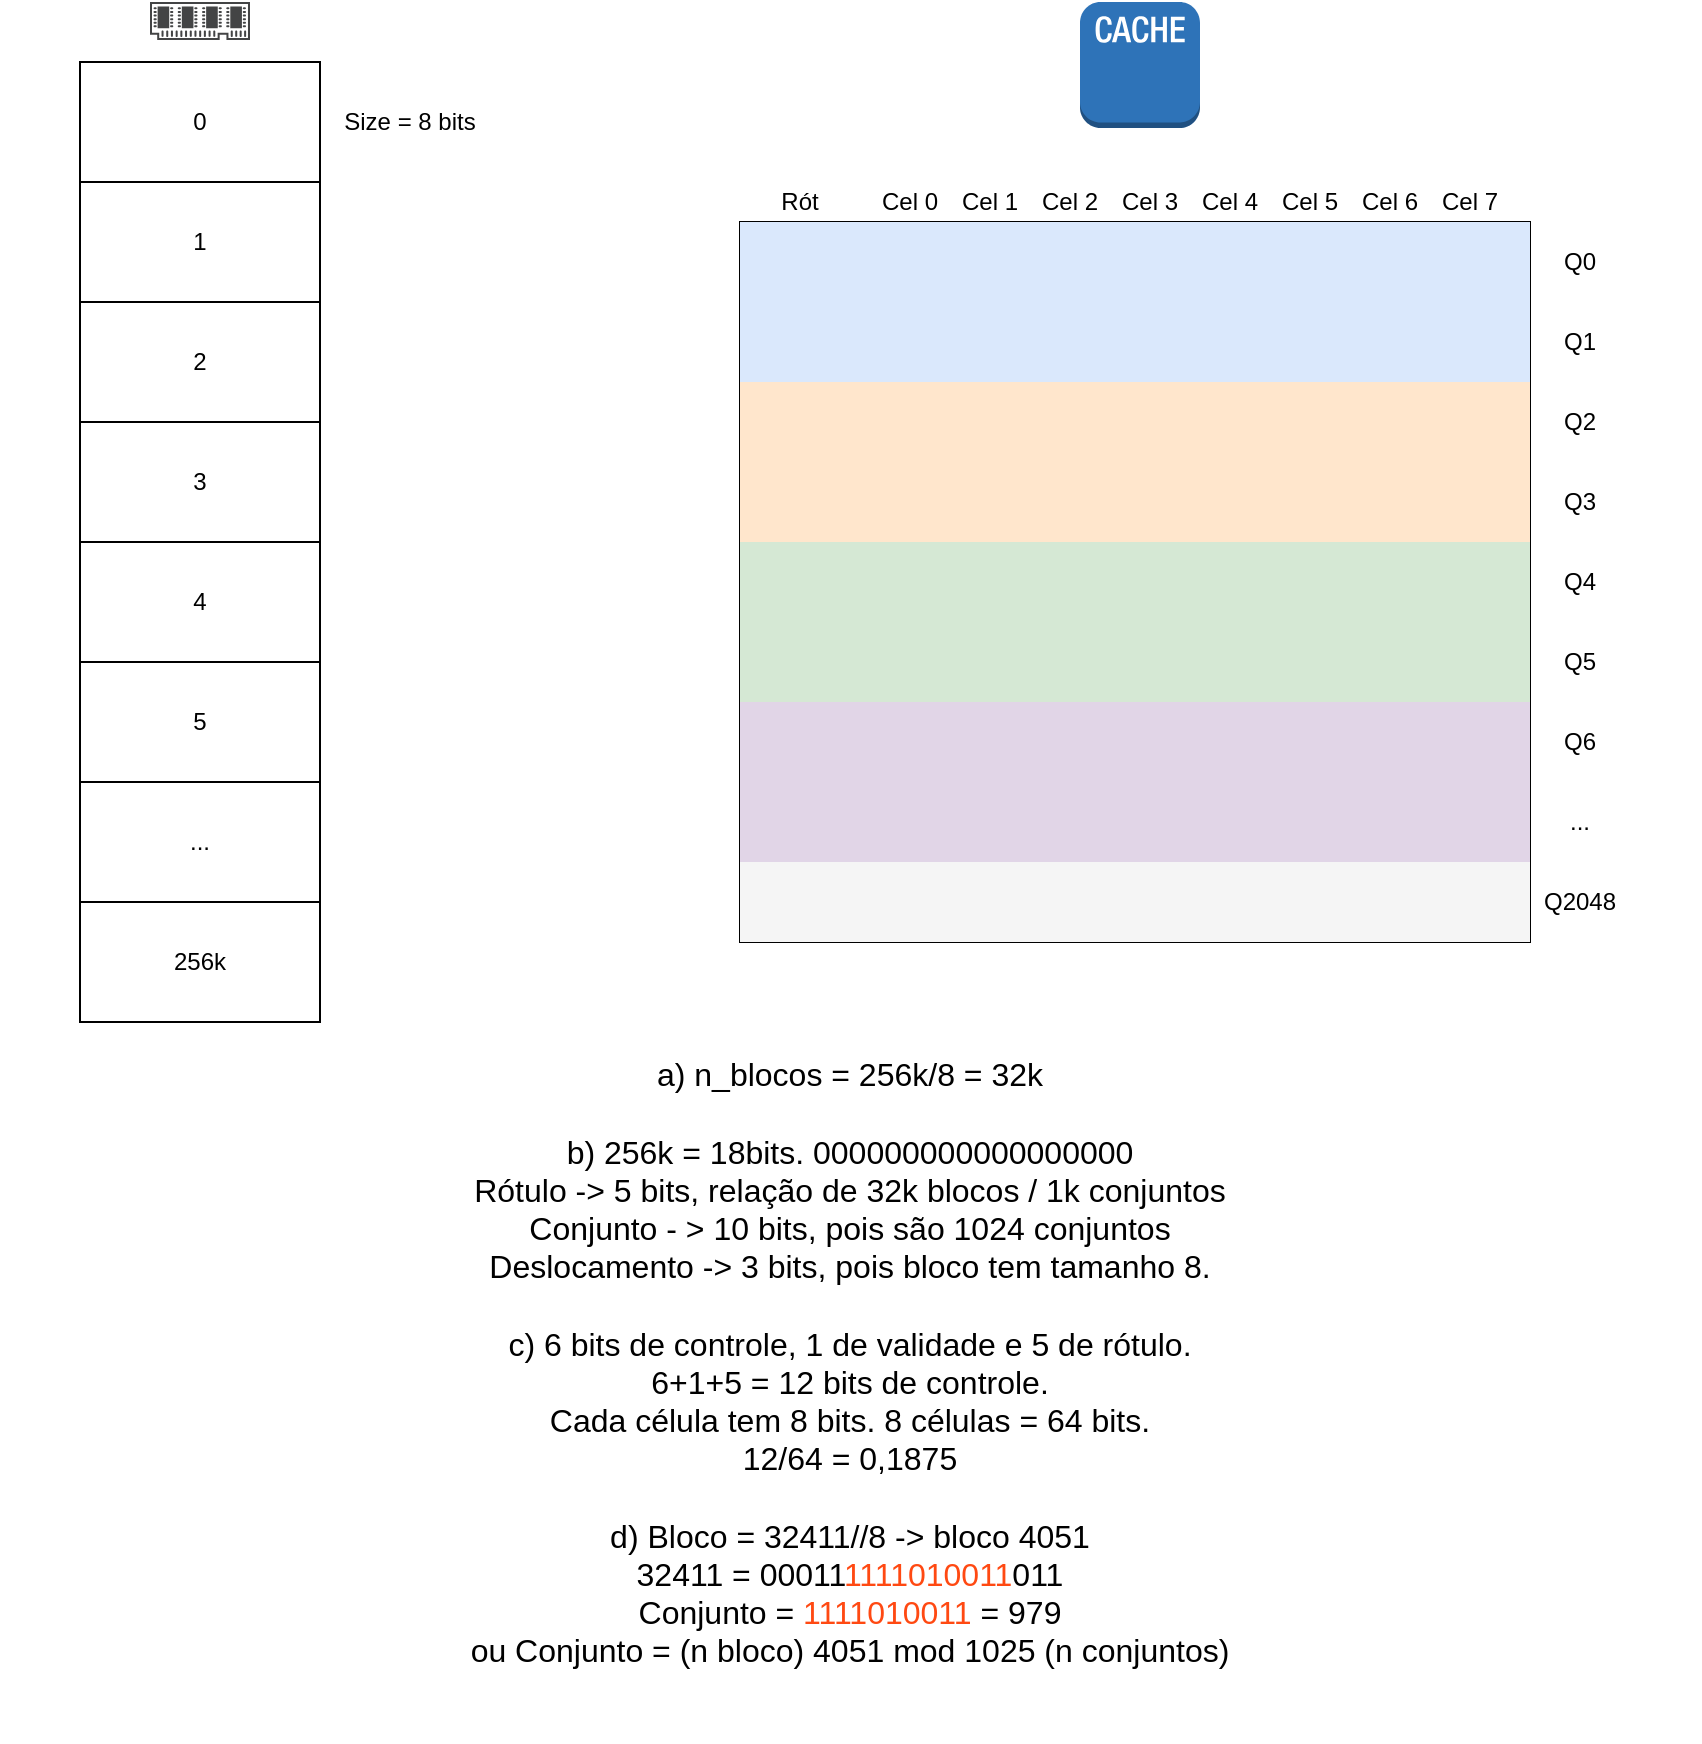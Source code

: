 <mxfile version="14.5.1" type="device"><diagram id="jD6yHwdARtaTqzD1Wf8G" name="Page-1"><mxGraphModel dx="1102" dy="799" grid="1" gridSize="10" guides="1" tooltips="1" connect="1" arrows="1" fold="1" page="1" pageScale="1" pageWidth="850" pageHeight="1100" math="0" shadow="0"><root><mxCell id="0"/><mxCell id="1" parent="0"/><mxCell id="wRS_do7XAffLzEiV3wVF-1" value="0" style="rounded=0;whiteSpace=wrap;html=1;" parent="1" vertex="1"><mxGeometry x="40" y="40" width="120" height="60" as="geometry"/></mxCell><mxCell id="wRS_do7XAffLzEiV3wVF-2" value="1" style="rounded=0;whiteSpace=wrap;html=1;" parent="1" vertex="1"><mxGeometry x="40" y="100" width="120" height="60" as="geometry"/></mxCell><mxCell id="wRS_do7XAffLzEiV3wVF-4" value="2" style="rounded=0;whiteSpace=wrap;html=1;" parent="1" vertex="1"><mxGeometry x="40" y="160" width="120" height="60" as="geometry"/></mxCell><mxCell id="wRS_do7XAffLzEiV3wVF-5" value="3" style="rounded=0;whiteSpace=wrap;html=1;" parent="1" vertex="1"><mxGeometry x="40" y="220" width="120" height="60" as="geometry"/></mxCell><mxCell id="wRS_do7XAffLzEiV3wVF-6" value="4" style="rounded=0;whiteSpace=wrap;html=1;" parent="1" vertex="1"><mxGeometry x="40" y="280" width="120" height="60" as="geometry"/></mxCell><mxCell id="wRS_do7XAffLzEiV3wVF-7" value="5" style="rounded=0;whiteSpace=wrap;html=1;" parent="1" vertex="1"><mxGeometry x="40" y="340" width="120" height="60" as="geometry"/></mxCell><mxCell id="wRS_do7XAffLzEiV3wVF-8" value="..." style="rounded=0;whiteSpace=wrap;html=1;" parent="1" vertex="1"><mxGeometry x="40" y="400" width="120" height="60" as="geometry"/></mxCell><mxCell id="wRS_do7XAffLzEiV3wVF-9" value="256k" style="rounded=0;whiteSpace=wrap;html=1;" parent="1" vertex="1"><mxGeometry x="40" y="460" width="120" height="60" as="geometry"/></mxCell><mxCell id="wRS_do7XAffLzEiV3wVF-11" value="Size = 8 bits" style="text;html=1;strokeColor=none;fillColor=none;align=center;verticalAlign=middle;whiteSpace=wrap;rounded=0;" parent="1" vertex="1"><mxGeometry x="160" y="40" width="90" height="60" as="geometry"/></mxCell><mxCell id="wRS_do7XAffLzEiV3wVF-13" value="" style="pointerEvents=1;shadow=0;dashed=0;html=1;strokeColor=none;fillColor=#434445;aspect=fixed;labelPosition=center;verticalLabelPosition=bottom;verticalAlign=top;align=center;outlineConnect=0;shape=mxgraph.vvd.memory;" parent="1" vertex="1"><mxGeometry x="75" y="10" width="50" height="19" as="geometry"/></mxCell><mxCell id="wRS_do7XAffLzEiV3wVF-14" value="" style="outlineConnect=0;dashed=0;verticalLabelPosition=bottom;verticalAlign=top;align=center;html=1;shape=mxgraph.aws3.cache_node;fillColor=#2E73B8;gradientColor=none;" parent="1" vertex="1"><mxGeometry x="540" y="10" width="60" height="63" as="geometry"/></mxCell><mxCell id="wRS_do7XAffLzEiV3wVF-38" value="" style="shape=table;html=1;whiteSpace=wrap;startSize=0;container=1;collapsible=0;childLayout=tableLayout;" parent="1" vertex="1"><mxGeometry x="370" y="120" width="395" height="360" as="geometry"/></mxCell><mxCell id="wRS_do7XAffLzEiV3wVF-39" value="" style="shape=partialRectangle;html=1;whiteSpace=wrap;collapsible=0;dropTarget=0;pointerEvents=0;fillColor=none;top=0;left=0;bottom=0;right=0;points=[[0,0.5],[1,0.5]];portConstraint=eastwest;" parent="wRS_do7XAffLzEiV3wVF-38" vertex="1"><mxGeometry width="395" height="40" as="geometry"/></mxCell><mxCell id="wRS_do7XAffLzEiV3wVF-40" value="" style="shape=partialRectangle;html=1;whiteSpace=wrap;connectable=0;fillColor=#dae8fc;top=0;left=0;bottom=0;right=0;overflow=hidden;strokeColor=#6c8ebf;" parent="wRS_do7XAffLzEiV3wVF-39" vertex="1"><mxGeometry width="55" height="40" as="geometry"/></mxCell><mxCell id="wRS_do7XAffLzEiV3wVF-41" value="" style="shape=partialRectangle;html=1;whiteSpace=wrap;connectable=0;fillColor=#dae8fc;top=0;left=0;bottom=0;right=0;overflow=hidden;strokeColor=#6c8ebf;" parent="wRS_do7XAffLzEiV3wVF-39" vertex="1"><mxGeometry x="55" width="340" height="40" as="geometry"/></mxCell><mxCell id="wRS_do7XAffLzEiV3wVF-43" value="" style="shape=partialRectangle;html=1;whiteSpace=wrap;collapsible=0;dropTarget=0;pointerEvents=0;fillColor=none;top=0;left=0;bottom=0;right=0;points=[[0,0.5],[1,0.5]];portConstraint=eastwest;" parent="wRS_do7XAffLzEiV3wVF-38" vertex="1"><mxGeometry y="40" width="395" height="40" as="geometry"/></mxCell><mxCell id="wRS_do7XAffLzEiV3wVF-44" value="" style="shape=partialRectangle;html=1;whiteSpace=wrap;connectable=0;fillColor=#dae8fc;top=0;left=0;bottom=0;right=0;overflow=hidden;strokeColor=#6c8ebf;" parent="wRS_do7XAffLzEiV3wVF-43" vertex="1"><mxGeometry width="55" height="40" as="geometry"/></mxCell><mxCell id="wRS_do7XAffLzEiV3wVF-45" value="" style="shape=partialRectangle;html=1;whiteSpace=wrap;connectable=0;fillColor=#dae8fc;top=0;left=0;bottom=0;right=0;overflow=hidden;strokeColor=#6c8ebf;" parent="wRS_do7XAffLzEiV3wVF-43" vertex="1"><mxGeometry x="55" width="340" height="40" as="geometry"/></mxCell><mxCell id="wRS_do7XAffLzEiV3wVF-51" style="shape=partialRectangle;html=1;whiteSpace=wrap;collapsible=0;dropTarget=0;pointerEvents=0;fillColor=none;top=0;left=0;bottom=0;right=0;points=[[0,0.5],[1,0.5]];portConstraint=eastwest;" parent="wRS_do7XAffLzEiV3wVF-38" vertex="1"><mxGeometry y="80" width="395" height="40" as="geometry"/></mxCell><mxCell id="wRS_do7XAffLzEiV3wVF-52" style="shape=partialRectangle;html=1;whiteSpace=wrap;connectable=0;fillColor=#ffe6cc;top=0;left=0;bottom=0;right=0;overflow=hidden;strokeColor=#d79b00;" parent="wRS_do7XAffLzEiV3wVF-51" vertex="1"><mxGeometry width="55" height="40" as="geometry"/></mxCell><mxCell id="wRS_do7XAffLzEiV3wVF-53" style="shape=partialRectangle;html=1;whiteSpace=wrap;connectable=0;fillColor=#ffe6cc;top=0;left=0;bottom=0;right=0;overflow=hidden;strokeColor=#d79b00;" parent="wRS_do7XAffLzEiV3wVF-51" vertex="1"><mxGeometry x="55" width="340" height="40" as="geometry"/></mxCell><mxCell id="wRS_do7XAffLzEiV3wVF-54" style="shape=partialRectangle;html=1;whiteSpace=wrap;collapsible=0;dropTarget=0;pointerEvents=0;fillColor=none;top=0;left=0;bottom=0;right=0;points=[[0,0.5],[1,0.5]];portConstraint=eastwest;" parent="wRS_do7XAffLzEiV3wVF-38" vertex="1"><mxGeometry y="120" width="395" height="40" as="geometry"/></mxCell><mxCell id="wRS_do7XAffLzEiV3wVF-55" style="shape=partialRectangle;html=1;whiteSpace=wrap;connectable=0;fillColor=#ffe6cc;top=0;left=0;bottom=0;right=0;overflow=hidden;strokeColor=#d79b00;" parent="wRS_do7XAffLzEiV3wVF-54" vertex="1"><mxGeometry width="55" height="40" as="geometry"/></mxCell><mxCell id="wRS_do7XAffLzEiV3wVF-56" style="shape=partialRectangle;html=1;whiteSpace=wrap;connectable=0;fillColor=#ffe6cc;top=0;left=0;bottom=0;right=0;overflow=hidden;strokeColor=#d79b00;" parent="wRS_do7XAffLzEiV3wVF-54" vertex="1"><mxGeometry x="55" width="340" height="40" as="geometry"/></mxCell><mxCell id="wRS_do7XAffLzEiV3wVF-57" style="shape=partialRectangle;html=1;whiteSpace=wrap;collapsible=0;dropTarget=0;pointerEvents=0;fillColor=none;top=0;left=0;bottom=0;right=0;points=[[0,0.5],[1,0.5]];portConstraint=eastwest;" parent="wRS_do7XAffLzEiV3wVF-38" vertex="1"><mxGeometry y="160" width="395" height="40" as="geometry"/></mxCell><mxCell id="wRS_do7XAffLzEiV3wVF-58" style="shape=partialRectangle;html=1;whiteSpace=wrap;connectable=0;fillColor=#d5e8d4;top=0;left=0;bottom=0;right=0;overflow=hidden;strokeColor=#82b366;" parent="wRS_do7XAffLzEiV3wVF-57" vertex="1"><mxGeometry width="55" height="40" as="geometry"/></mxCell><mxCell id="wRS_do7XAffLzEiV3wVF-59" style="shape=partialRectangle;html=1;whiteSpace=wrap;connectable=0;fillColor=#d5e8d4;top=0;left=0;bottom=0;right=0;overflow=hidden;strokeColor=#82b366;" parent="wRS_do7XAffLzEiV3wVF-57" vertex="1"><mxGeometry x="55" width="340" height="40" as="geometry"/></mxCell><mxCell id="wRS_do7XAffLzEiV3wVF-60" style="shape=partialRectangle;html=1;whiteSpace=wrap;collapsible=0;dropTarget=0;pointerEvents=0;fillColor=none;top=0;left=0;bottom=0;right=0;points=[[0,0.5],[1,0.5]];portConstraint=eastwest;" parent="wRS_do7XAffLzEiV3wVF-38" vertex="1"><mxGeometry y="200" width="395" height="40" as="geometry"/></mxCell><mxCell id="wRS_do7XAffLzEiV3wVF-61" style="shape=partialRectangle;html=1;whiteSpace=wrap;connectable=0;fillColor=#d5e8d4;top=0;left=0;bottom=0;right=0;overflow=hidden;strokeColor=#82b366;" parent="wRS_do7XAffLzEiV3wVF-60" vertex="1"><mxGeometry width="55" height="40" as="geometry"/></mxCell><mxCell id="wRS_do7XAffLzEiV3wVF-62" style="shape=partialRectangle;html=1;whiteSpace=wrap;connectable=0;fillColor=#d5e8d4;top=0;left=0;bottom=0;right=0;overflow=hidden;strokeColor=#82b366;" parent="wRS_do7XAffLzEiV3wVF-60" vertex="1"><mxGeometry x="55" width="340" height="40" as="geometry"/></mxCell><mxCell id="wRS_do7XAffLzEiV3wVF-63" style="shape=partialRectangle;html=1;whiteSpace=wrap;collapsible=0;dropTarget=0;pointerEvents=0;fillColor=none;top=0;left=0;bottom=0;right=0;points=[[0,0.5],[1,0.5]];portConstraint=eastwest;" parent="wRS_do7XAffLzEiV3wVF-38" vertex="1"><mxGeometry y="240" width="395" height="40" as="geometry"/></mxCell><mxCell id="wRS_do7XAffLzEiV3wVF-64" style="shape=partialRectangle;html=1;whiteSpace=wrap;connectable=0;fillColor=#e1d5e7;top=0;left=0;bottom=0;right=0;overflow=hidden;strokeColor=#9673a6;" parent="wRS_do7XAffLzEiV3wVF-63" vertex="1"><mxGeometry width="55" height="40" as="geometry"/></mxCell><mxCell id="wRS_do7XAffLzEiV3wVF-65" style="shape=partialRectangle;html=1;whiteSpace=wrap;connectable=0;fillColor=#e1d5e7;top=0;left=0;bottom=0;right=0;overflow=hidden;strokeColor=#9673a6;" parent="wRS_do7XAffLzEiV3wVF-63" vertex="1"><mxGeometry x="55" width="340" height="40" as="geometry"/></mxCell><mxCell id="wRS_do7XAffLzEiV3wVF-66" style="shape=partialRectangle;html=1;whiteSpace=wrap;collapsible=0;dropTarget=0;pointerEvents=0;fillColor=none;top=0;left=0;bottom=0;right=0;points=[[0,0.5],[1,0.5]];portConstraint=eastwest;" parent="wRS_do7XAffLzEiV3wVF-38" vertex="1"><mxGeometry y="280" width="395" height="40" as="geometry"/></mxCell><mxCell id="wRS_do7XAffLzEiV3wVF-67" style="shape=partialRectangle;html=1;whiteSpace=wrap;connectable=0;fillColor=#e1d5e7;top=0;left=0;bottom=0;right=0;overflow=hidden;strokeColor=#9673a6;" parent="wRS_do7XAffLzEiV3wVF-66" vertex="1"><mxGeometry width="55" height="40" as="geometry"/></mxCell><mxCell id="wRS_do7XAffLzEiV3wVF-68" style="shape=partialRectangle;html=1;whiteSpace=wrap;connectable=0;fillColor=#e1d5e7;top=0;left=0;bottom=0;right=0;overflow=hidden;strokeColor=#9673a6;" parent="wRS_do7XAffLzEiV3wVF-66" vertex="1"><mxGeometry x="55" width="340" height="40" as="geometry"/></mxCell><mxCell id="wRS_do7XAffLzEiV3wVF-69" style="shape=partialRectangle;html=1;whiteSpace=wrap;collapsible=0;dropTarget=0;pointerEvents=0;fillColor=none;top=0;left=0;bottom=0;right=0;points=[[0,0.5],[1,0.5]];portConstraint=eastwest;" parent="wRS_do7XAffLzEiV3wVF-38" vertex="1"><mxGeometry y="320" width="395" height="40" as="geometry"/></mxCell><mxCell id="wRS_do7XAffLzEiV3wVF-70" style="shape=partialRectangle;html=1;whiteSpace=wrap;connectable=0;fillColor=#f5f5f5;top=0;left=0;bottom=0;right=0;overflow=hidden;strokeColor=#666666;fontColor=#333333;" parent="wRS_do7XAffLzEiV3wVF-69" vertex="1"><mxGeometry width="55" height="40" as="geometry"/></mxCell><mxCell id="wRS_do7XAffLzEiV3wVF-71" style="shape=partialRectangle;html=1;whiteSpace=wrap;connectable=0;fillColor=#f5f5f5;top=0;left=0;bottom=0;right=0;overflow=hidden;strokeColor=#666666;fontColor=#333333;" parent="wRS_do7XAffLzEiV3wVF-69" vertex="1"><mxGeometry x="55" width="340" height="40" as="geometry"/></mxCell><mxCell id="wRS_do7XAffLzEiV3wVF-72" value="Cel 0" style="text;html=1;strokeColor=none;fillColor=none;align=center;verticalAlign=middle;whiteSpace=wrap;rounded=0;" parent="1" vertex="1"><mxGeometry x="435" y="100" width="40" height="20" as="geometry"/></mxCell><mxCell id="wRS_do7XAffLzEiV3wVF-73" value="Cel 1" style="text;html=1;strokeColor=none;fillColor=none;align=center;verticalAlign=middle;whiteSpace=wrap;rounded=0;" parent="1" vertex="1"><mxGeometry x="475" y="100" width="40" height="20" as="geometry"/></mxCell><mxCell id="wRS_do7XAffLzEiV3wVF-74" value="Cel 2" style="text;html=1;strokeColor=none;fillColor=none;align=center;verticalAlign=middle;whiteSpace=wrap;rounded=0;" parent="1" vertex="1"><mxGeometry x="515" y="100" width="40" height="20" as="geometry"/></mxCell><mxCell id="wRS_do7XAffLzEiV3wVF-75" value="Cel 3" style="text;html=1;strokeColor=none;fillColor=none;align=center;verticalAlign=middle;whiteSpace=wrap;rounded=0;" parent="1" vertex="1"><mxGeometry x="555" y="100" width="40" height="20" as="geometry"/></mxCell><mxCell id="wRS_do7XAffLzEiV3wVF-76" value="Cel 4" style="text;html=1;strokeColor=none;fillColor=none;align=center;verticalAlign=middle;whiteSpace=wrap;rounded=0;" parent="1" vertex="1"><mxGeometry x="595" y="100" width="40" height="20" as="geometry"/></mxCell><mxCell id="wRS_do7XAffLzEiV3wVF-77" value="Cel 5" style="text;html=1;strokeColor=none;fillColor=none;align=center;verticalAlign=middle;whiteSpace=wrap;rounded=0;" parent="1" vertex="1"><mxGeometry x="635" y="100" width="40" height="20" as="geometry"/></mxCell><mxCell id="wRS_do7XAffLzEiV3wVF-78" value="Cel 6" style="text;html=1;strokeColor=none;fillColor=none;align=center;verticalAlign=middle;whiteSpace=wrap;rounded=0;" parent="1" vertex="1"><mxGeometry x="675" y="100" width="40" height="20" as="geometry"/></mxCell><mxCell id="wRS_do7XAffLzEiV3wVF-79" value="Cel 7" style="text;html=1;strokeColor=none;fillColor=none;align=center;verticalAlign=middle;whiteSpace=wrap;rounded=0;" parent="1" vertex="1"><mxGeometry x="715" y="100" width="40" height="20" as="geometry"/></mxCell><mxCell id="wRS_do7XAffLzEiV3wVF-80" value="Q0" style="text;html=1;strokeColor=none;fillColor=none;align=center;verticalAlign=middle;whiteSpace=wrap;rounded=0;" parent="1" vertex="1"><mxGeometry x="770" y="130" width="40" height="20" as="geometry"/></mxCell><mxCell id="wRS_do7XAffLzEiV3wVF-81" value="Q1" style="text;html=1;strokeColor=none;fillColor=none;align=center;verticalAlign=middle;whiteSpace=wrap;rounded=0;" parent="1" vertex="1"><mxGeometry x="770" y="170" width="40" height="20" as="geometry"/></mxCell><mxCell id="wRS_do7XAffLzEiV3wVF-82" value="Q2" style="text;html=1;strokeColor=none;fillColor=none;align=center;verticalAlign=middle;whiteSpace=wrap;rounded=0;" parent="1" vertex="1"><mxGeometry x="770" y="210" width="40" height="20" as="geometry"/></mxCell><mxCell id="wRS_do7XAffLzEiV3wVF-83" value="Q3" style="text;html=1;strokeColor=none;fillColor=none;align=center;verticalAlign=middle;whiteSpace=wrap;rounded=0;" parent="1" vertex="1"><mxGeometry x="770" y="250" width="40" height="20" as="geometry"/></mxCell><mxCell id="wRS_do7XAffLzEiV3wVF-84" value="Q4" style="text;html=1;strokeColor=none;fillColor=none;align=center;verticalAlign=middle;whiteSpace=wrap;rounded=0;" parent="1" vertex="1"><mxGeometry x="770" y="290" width="40" height="20" as="geometry"/></mxCell><mxCell id="wRS_do7XAffLzEiV3wVF-85" value="Q5" style="text;html=1;strokeColor=none;fillColor=none;align=center;verticalAlign=middle;whiteSpace=wrap;rounded=0;" parent="1" vertex="1"><mxGeometry x="770" y="330" width="40" height="20" as="geometry"/></mxCell><mxCell id="wRS_do7XAffLzEiV3wVF-86" value="Q6" style="text;html=1;strokeColor=none;fillColor=none;align=center;verticalAlign=middle;whiteSpace=wrap;rounded=0;" parent="1" vertex="1"><mxGeometry x="770" y="370" width="40" height="20" as="geometry"/></mxCell><mxCell id="wRS_do7XAffLzEiV3wVF-87" value="..." style="text;html=1;strokeColor=none;fillColor=none;align=center;verticalAlign=middle;whiteSpace=wrap;rounded=0;" parent="1" vertex="1"><mxGeometry x="770" y="410" width="40" height="20" as="geometry"/></mxCell><mxCell id="wRS_do7XAffLzEiV3wVF-88" value="Q2048" style="text;html=1;strokeColor=none;fillColor=none;align=center;verticalAlign=middle;whiteSpace=wrap;rounded=0;" parent="1" vertex="1"><mxGeometry x="770" y="450" width="40" height="20" as="geometry"/></mxCell><mxCell id="wRS_do7XAffLzEiV3wVF-89" value="Rót" style="text;html=1;strokeColor=none;fillColor=none;align=center;verticalAlign=middle;whiteSpace=wrap;rounded=0;" parent="1" vertex="1"><mxGeometry x="380" y="100" width="40" height="20" as="geometry"/></mxCell><mxCell id="wRS_do7XAffLzEiV3wVF-90" value="&lt;font style=&quot;font-size: 16px&quot;&gt;a) n_blocos = 256k/8 = 32k&lt;br&gt;&lt;br&gt;b) 256k = 18bits. 000000000000000000&lt;br&gt;Rótulo -&amp;gt; 5 bits, relação de 32k blocos / 1k conjuntos&lt;br&gt;Conjunto - &amp;gt; 10 bits, pois são 1024 conjuntos&lt;br&gt;Deslocamento -&amp;gt; 3 bits, pois bloco tem tamanho 8.&lt;br&gt;&lt;br&gt;c) 6 bits de controle, 1 de validade e 5 de rótulo.&lt;br&gt;6+1+5 = 12 bits de controle.&lt;br&gt;Cada célula tem 8 bits. 8 células = 64 bits.&lt;br&gt;12/64 = 0,1875&lt;br&gt;&lt;br&gt;d) Bloco = 32411//8 -&amp;gt; bloco 4051&lt;br&gt;32411 = 00011&lt;font color=&quot;#ff4912&quot; style=&quot;font-size: 16px&quot;&gt;1111010011&lt;/font&gt;011&lt;br&gt;Conjunto =&amp;nbsp;&lt;span style=&quot;color: rgb(255 , 73 , 18)&quot;&gt;1111010011 &lt;/span&gt;= 979&lt;br&gt;ou Conjunto = (n bloco) 4051 mod 1025 (n conjuntos)&lt;br&gt;&lt;br&gt;&lt;/font&gt;" style="text;html=1;strokeColor=none;fillColor=none;align=center;verticalAlign=middle;whiteSpace=wrap;rounded=0;" parent="1" vertex="1"><mxGeometry y="520" width="850" height="360" as="geometry"/></mxCell></root></mxGraphModel></diagram></mxfile>